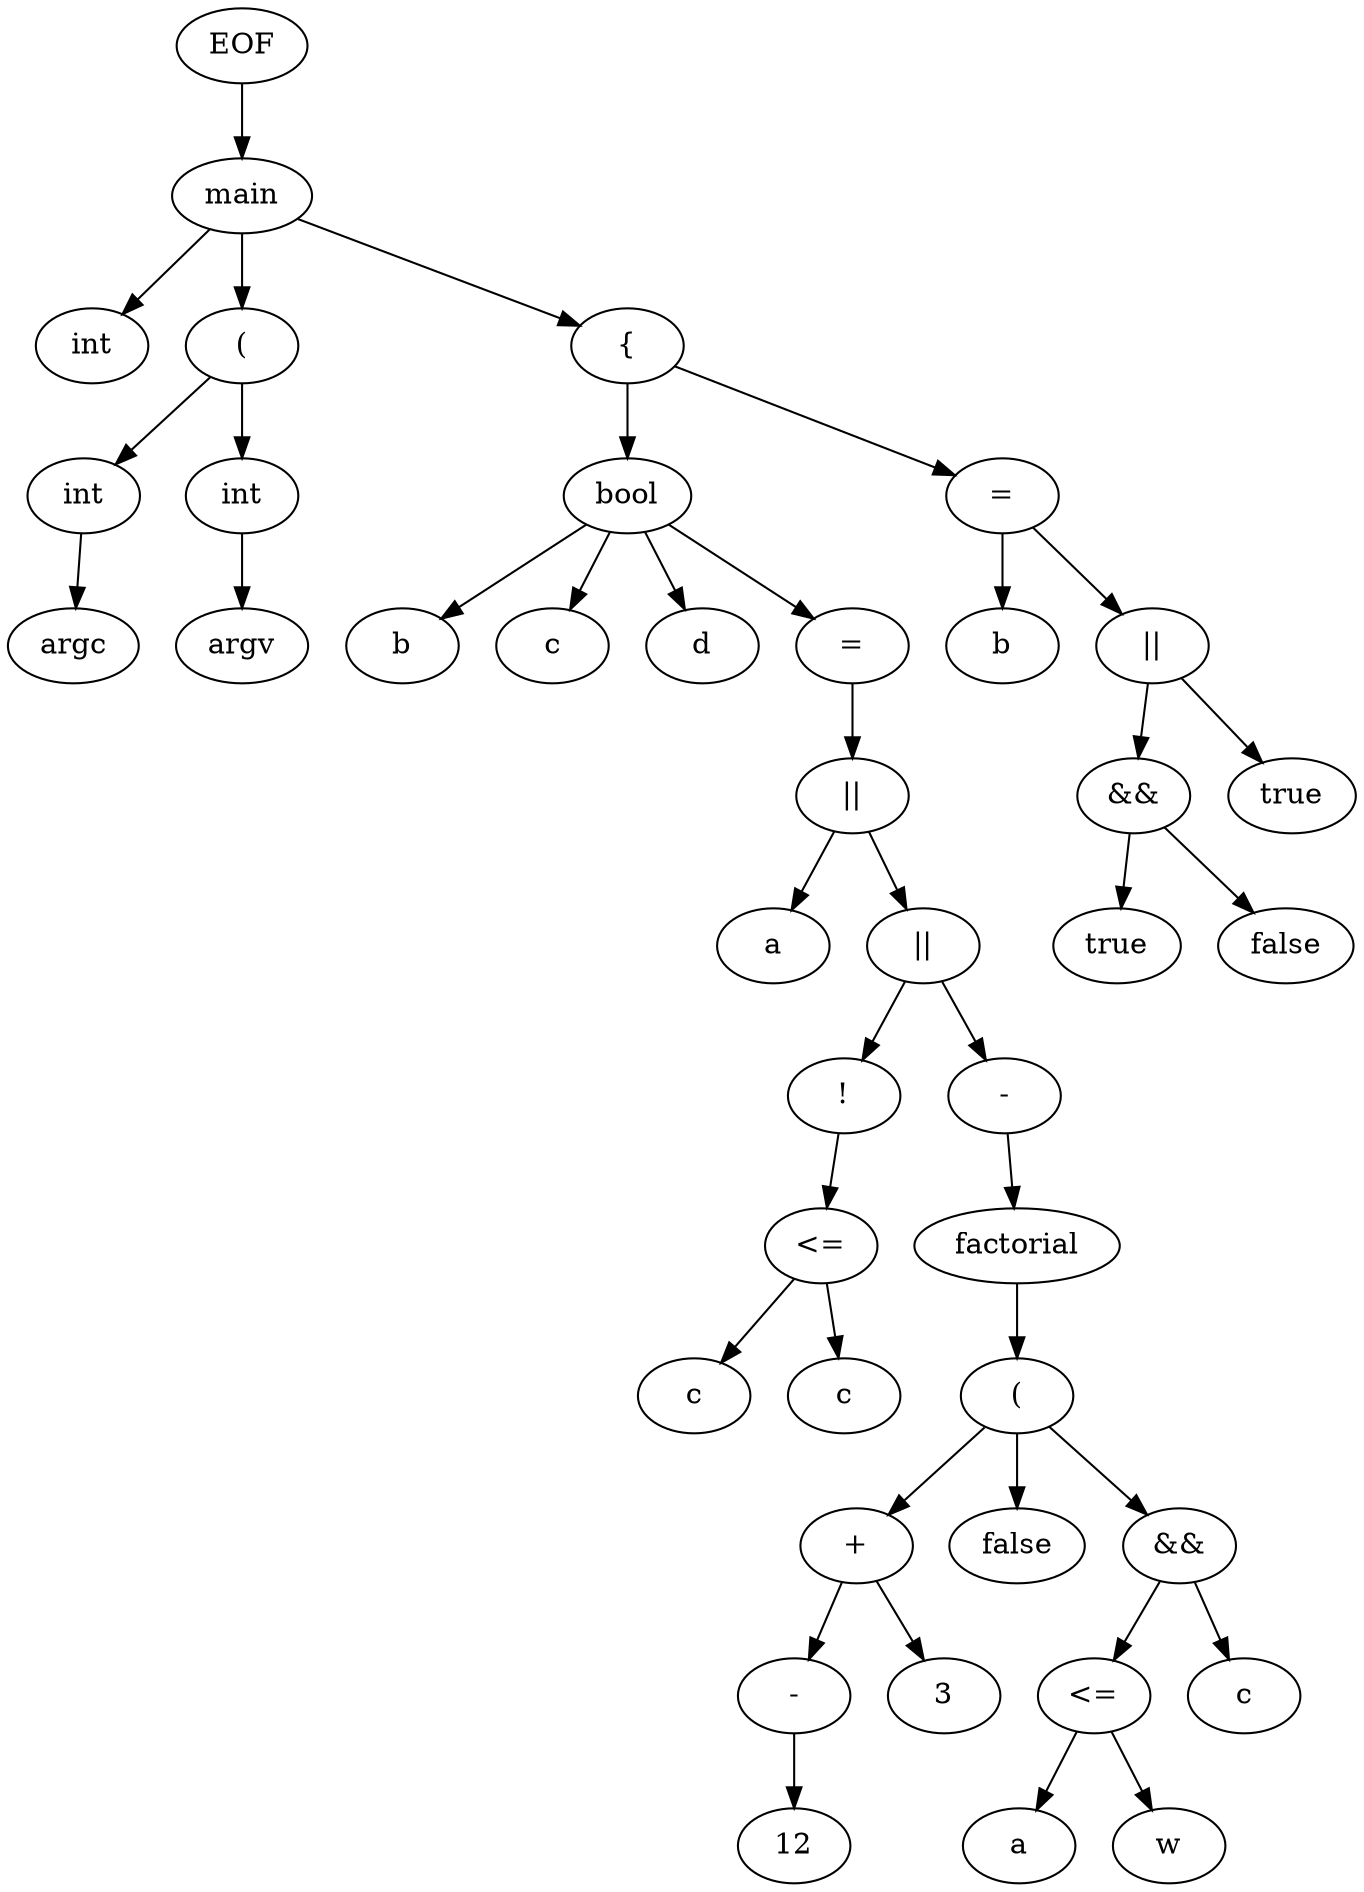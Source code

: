 digraph AST {
0 [label = "EOF"]
0 -> 2
2 [label = "main"]
2 -> 1
1 [label = "int"]
2 -> 3
3 [label = "("]
3 -> 4
4 [label = "int"]
4 -> 5
5 [label = "argc"]
3 -> 6
6 [label = "int"]
6 -> 7
7 [label = "argv"]
2 -> 8
8 [label = "{"]
8 -> 9
9 [label = "bool"]
9 -> 10
10 [label = "b"]
9 -> 11
11 [label = "c"]
9 -> 12
12 [label = "d"]
9 -> 33
33 [label = "="]
33 -> 32
32 [label = "||"]
32 -> 13
13 [label = "a"]
32 -> 31
31 [label = "||"]
31 -> 14
14 [label = "!"]
14 -> 17
17 [label = "<="]
17 -> 15
15 [label = "c"]
17 -> 16
16 [label = "c"]
31 -> 18
18 [label = "-"]
18 -> 19
19 [label = "factorial"]
19 -> 20
20 [label = "("]
20 -> 24
24 [label = "+"]
24 -> 21
21 [label = "-"]
21 -> 22
22 [label = "12"]
24 -> 23
23 [label = "3"]
20 -> 25
25 [label = "false"]
20 -> 30
30 [label = "&&"]
30 -> 28
28 [label = "<="]
28 -> 26
26 [label = "a"]
28 -> 27
27 [label = "w"]
30 -> 29
29 [label = "c"]
8 -> 40
40 [label = "="]
40 -> 39
39 [label = "b"]
40 -> 38
38 [label = "||"]
38 -> 36
36 [label = "&&"]
36 -> 34
34 [label = "true"]
36 -> 35
35 [label = "false"]
38 -> 37
37 [label = "true"]
}
